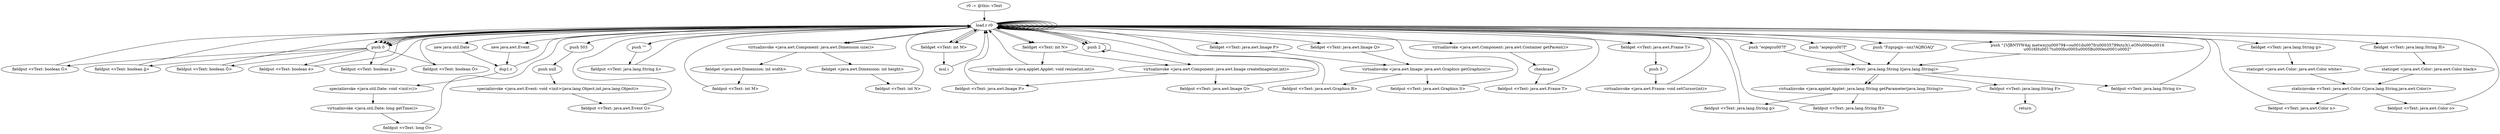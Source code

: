 digraph "" {
    "r0 := @this: vText"
    "load.r r0"
    "r0 := @this: vText"->"load.r r0";
    "push 0"
    "load.r r0"->"push 0";
    "fieldput <vText: boolean Ġ>"
    "push 0"->"fieldput <vText: boolean Ġ>";
    "fieldput <vText: boolean Ġ>"->"load.r r0";
    "load.r r0"->"push 0";
    "fieldput <vText: boolean ğ>"
    "push 0"->"fieldput <vText: boolean ğ>";
    "fieldput <vText: boolean ğ>"->"load.r r0";
    "load.r r0"->"push 0";
    "fieldput <vText: boolean Ğ>"
    "push 0"->"fieldput <vText: boolean Ğ>";
    "fieldput <vText: boolean Ğ>"->"load.r r0";
    "load.r r0"->"push 0";
    "fieldput <vText: boolean ē>"
    "push 0"->"fieldput <vText: boolean ē>";
    "fieldput <vText: boolean ē>"->"load.r r0";
    "load.r r0"->"push 0";
    "fieldput <vText: boolean ĝ>"
    "push 0"->"fieldput <vText: boolean ĝ>";
    "fieldput <vText: boolean ĝ>"->"load.r r0";
    "new java.awt.Event"
    "load.r r0"->"new java.awt.Event";
    "dup1.r"
    "new java.awt.Event"->"dup1.r";
    "dup1.r"->"load.r r0";
    "push 503"
    "load.r r0"->"push 503";
    "push null"
    "push 503"->"push null";
    "specialinvoke <java.awt.Event: void <init>(java.lang.Object,int,java.lang.Object)>"
    "push null"->"specialinvoke <java.awt.Event: void <init>(java.lang.Object,int,java.lang.Object)>";
    "fieldput <vText: java.awt.Event Ģ>"
    "specialinvoke <java.awt.Event: void <init>(java.lang.Object,int,java.lang.Object)>"->"fieldput <vText: java.awt.Event Ģ>";
    "fieldput <vText: java.awt.Event Ģ>"->"load.r r0";
    "push \"\""
    "load.r r0"->"push \"\"";
    "fieldput <vText: java.lang.String ñ>"
    "push \"\""->"fieldput <vText: java.lang.String ñ>";
    "fieldput <vText: java.lang.String ñ>"->"load.r r0";
    "load.r r0"->"load.r r0";
    "virtualinvoke <java.awt.Component: java.awt.Dimension size()>"
    "load.r r0"->"virtualinvoke <java.awt.Component: java.awt.Dimension size()>";
    "fieldget <java.awt.Dimension: int width>"
    "virtualinvoke <java.awt.Component: java.awt.Dimension size()>"->"fieldget <java.awt.Dimension: int width>";
    "fieldput <vText: int M>"
    "fieldget <java.awt.Dimension: int width>"->"fieldput <vText: int M>";
    "fieldput <vText: int M>"->"load.r r0";
    "load.r r0"->"load.r r0";
    "load.r r0"->"virtualinvoke <java.awt.Component: java.awt.Dimension size()>";
    "fieldget <java.awt.Dimension: int height>"
    "virtualinvoke <java.awt.Component: java.awt.Dimension size()>"->"fieldget <java.awt.Dimension: int height>";
    "fieldput <vText: int N>"
    "fieldget <java.awt.Dimension: int height>"->"fieldput <vText: int N>";
    "fieldput <vText: int N>"->"load.r r0";
    "load.r r0"->"load.r r0";
    "fieldget <vText: int M>"
    "load.r r0"->"fieldget <vText: int M>";
    "fieldget <vText: int M>"->"load.r r0";
    "fieldget <vText: int N>"
    "load.r r0"->"fieldget <vText: int N>";
    "virtualinvoke <java.applet.Applet: void resize(int,int)>"
    "fieldget <vText: int N>"->"virtualinvoke <java.applet.Applet: void resize(int,int)>";
    "virtualinvoke <java.applet.Applet: void resize(int,int)>"->"load.r r0";
    "load.r r0"->"load.r r0";
    "push 2"
    "load.r r0"->"push 2";
    "push 2"->"push 2";
    "virtualinvoke <java.awt.Component: java.awt.Image createImage(int,int)>"
    "push 2"->"virtualinvoke <java.awt.Component: java.awt.Image createImage(int,int)>";
    "fieldput <vText: java.awt.Image P>"
    "virtualinvoke <java.awt.Component: java.awt.Image createImage(int,int)>"->"fieldput <vText: java.awt.Image P>";
    "fieldput <vText: java.awt.Image P>"->"load.r r0";
    "load.r r0"->"load.r r0";
    "fieldget <vText: java.awt.Image P>"
    "load.r r0"->"fieldget <vText: java.awt.Image P>";
    "virtualinvoke <java.awt.Image: java.awt.Graphics getGraphics()>"
    "fieldget <vText: java.awt.Image P>"->"virtualinvoke <java.awt.Image: java.awt.Graphics getGraphics()>";
    "fieldput <vText: java.awt.Graphics R>"
    "virtualinvoke <java.awt.Image: java.awt.Graphics getGraphics()>"->"fieldput <vText: java.awt.Graphics R>";
    "fieldput <vText: java.awt.Graphics R>"->"load.r r0";
    "load.r r0"->"load.r r0";
    "load.r r0"->"push 2";
    "push 2"->"load.r r0";
    "load.r r0"->"fieldget <vText: int M>";
    "mul.i"
    "fieldget <vText: int M>"->"mul.i";
    "mul.i"->"load.r r0";
    "load.r r0"->"fieldget <vText: int N>";
    "fieldget <vText: int N>"->"virtualinvoke <java.awt.Component: java.awt.Image createImage(int,int)>";
    "fieldput <vText: java.awt.Image Q>"
    "virtualinvoke <java.awt.Component: java.awt.Image createImage(int,int)>"->"fieldput <vText: java.awt.Image Q>";
    "fieldput <vText: java.awt.Image Q>"->"load.r r0";
    "load.r r0"->"load.r r0";
    "fieldget <vText: java.awt.Image Q>"
    "load.r r0"->"fieldget <vText: java.awt.Image Q>";
    "fieldget <vText: java.awt.Image Q>"->"virtualinvoke <java.awt.Image: java.awt.Graphics getGraphics()>";
    "fieldput <vText: java.awt.Graphics S>"
    "virtualinvoke <java.awt.Image: java.awt.Graphics getGraphics()>"->"fieldput <vText: java.awt.Graphics S>";
    "fieldput <vText: java.awt.Graphics S>"->"load.r r0";
    "load.r r0"->"load.r r0";
    "virtualinvoke <java.awt.Component: java.awt.Container getParent()>"
    "load.r r0"->"virtualinvoke <java.awt.Component: java.awt.Container getParent()>";
    "checkcast"
    "virtualinvoke <java.awt.Component: java.awt.Container getParent()>"->"checkcast";
    "fieldput <vText: java.awt.Frame T>"
    "checkcast"->"fieldput <vText: java.awt.Frame T>";
    "fieldput <vText: java.awt.Frame T>"->"load.r r0";
    "fieldget <vText: java.awt.Frame T>"
    "load.r r0"->"fieldget <vText: java.awt.Frame T>";
    "push 3"
    "fieldget <vText: java.awt.Frame T>"->"push 3";
    "virtualinvoke <java.awt.Frame: void setCursor(int)>"
    "push 3"->"virtualinvoke <java.awt.Frame: void setCursor(int)>";
    "virtualinvoke <java.awt.Frame: void setCursor(int)>"->"load.r r0";
    "load.r r0"->"load.r r0";
    "push \"eojegc\u007f\""
    "load.r r0"->"push \"eojegc\u007f\"";
    "staticinvoke <vText: java.lang.String l(java.lang.String)>"
    "push \"eojegc\u007f\""->"staticinvoke <vText: java.lang.String l(java.lang.String)>";
    "virtualinvoke <java.applet.Applet: java.lang.String getParameter(java.lang.String)>"
    "staticinvoke <vText: java.lang.String l(java.lang.String)>"->"virtualinvoke <java.applet.Applet: java.lang.String getParameter(java.lang.String)>";
    "fieldput <vText: java.lang.String ģ>"
    "virtualinvoke <java.applet.Applet: java.lang.String getParameter(java.lang.String)>"->"fieldput <vText: java.lang.String ģ>";
    "fieldput <vText: java.lang.String ģ>"->"load.r r0";
    "load.r r0"->"load.r r0";
    "fieldget <vText: java.lang.String ģ>"
    "load.r r0"->"fieldget <vText: java.lang.String ģ>";
    "staticget <java.awt.Color: java.awt.Color white>"
    "fieldget <vText: java.lang.String ģ>"->"staticget <java.awt.Color: java.awt.Color white>";
    "staticinvoke <vText: java.awt.Color C(java.lang.String,java.awt.Color)>"
    "staticget <java.awt.Color: java.awt.Color white>"->"staticinvoke <vText: java.awt.Color C(java.lang.String,java.awt.Color)>";
    "fieldput <vText: java.awt.Color n>"
    "staticinvoke <vText: java.awt.Color C(java.lang.String,java.awt.Color)>"->"fieldput <vText: java.awt.Color n>";
    "fieldput <vText: java.awt.Color n>"->"load.r r0";
    "load.r r0"->"load.r r0";
    "push \"aojegc\u007f\""
    "load.r r0"->"push \"aojegc\u007f\"";
    "push \"aojegc\u007f\""->"staticinvoke <vText: java.lang.String l(java.lang.String)>";
    "staticinvoke <vText: java.lang.String l(java.lang.String)>"->"virtualinvoke <java.applet.Applet: java.lang.String getParameter(java.lang.String)>";
    "fieldput <vText: java.lang.String Ĥ>"
    "virtualinvoke <java.applet.Applet: java.lang.String getParameter(java.lang.String)>"->"fieldput <vText: java.lang.String Ĥ>";
    "fieldput <vText: java.lang.String Ĥ>"->"load.r r0";
    "load.r r0"->"load.r r0";
    "fieldget <vText: java.lang.String Ĥ>"
    "load.r r0"->"fieldget <vText: java.lang.String Ĥ>";
    "staticget <java.awt.Color: java.awt.Color black>"
    "fieldget <vText: java.lang.String Ĥ>"->"staticget <java.awt.Color: java.awt.Color black>";
    "staticget <java.awt.Color: java.awt.Color black>"->"staticinvoke <vText: java.awt.Color C(java.lang.String,java.awt.Color)>";
    "fieldput <vText: java.awt.Color o>"
    "staticinvoke <vText: java.awt.Color C(java.lang.String,java.awt.Color)>"->"fieldput <vText: java.awt.Color o>";
    "fieldput <vText: java.awt.Color o>"->"load.r r0";
    "load.r r0"->"push 0";
    "fieldput <vText: boolean Ő>"
    "push 0"->"fieldput <vText: boolean Ő>";
    "fieldput <vText: boolean Ő>"->"load.r r0";
    "new java.util.Date"
    "load.r r0"->"new java.util.Date";
    "new java.util.Date"->"dup1.r";
    "specialinvoke <java.util.Date: void <init>()>"
    "dup1.r"->"specialinvoke <java.util.Date: void <init>()>";
    "virtualinvoke <java.util.Date: long getTime()>"
    "specialinvoke <java.util.Date: void <init>()>"->"virtualinvoke <java.util.Date: long getTime()>";
    "fieldput <vText: long Ŏ>"
    "virtualinvoke <java.util.Date: long getTime()>"->"fieldput <vText: long Ŏ>";
    "fieldput <vText: long Ŏ>"->"load.r r0";
    "push \"Fzgspqjn~nxz?AQROAQ\""
    "load.r r0"->"push \"Fzgspqjn~nxz?AQROAQ\"";
    "push \"Fzgspqjn~nxz?AQROAQ\""->"staticinvoke <vText: java.lang.String l(java.lang.String)>";
    "fieldput <vText: java.lang.String ŏ>"
    "staticinvoke <vText: java.lang.String l(java.lang.String)>"->"fieldput <vText: java.lang.String ŏ>";
    "fieldput <vText: java.lang.String ŏ>"->"load.r r0";
    "push \"{VJBNTYW4aj metwxyj\u00079$=o\u001d\u007fr\u00035799xtz3().eON\u000e\u0016\r\u0016H\u0017\t\u000b\u0005\u0005B\u000e\u0001\u0002\""
    "load.r r0"->"push \"{VJBNTYW4aj metwxyj\u00079$=o\u001d\u007fr\u00035799xtz3().eON\u000e\u0016\r\u0016H\u0017\t\u000b\u0005\u0005B\u000e\u0001\u0002\"";
    "push \"{VJBNTYW4aj metwxyj\u00079$=o\u001d\u007fr\u00035799xtz3().eON\u000e\u0016\r\u0016H\u0017\t\u000b\u0005\u0005B\u000e\u0001\u0002\""->"staticinvoke <vText: java.lang.String l(java.lang.String)>";
    "fieldput <vText: java.lang.String F>"
    "staticinvoke <vText: java.lang.String l(java.lang.String)>"->"fieldput <vText: java.lang.String F>";
    "return"
    "fieldput <vText: java.lang.String F>"->"return";
}
